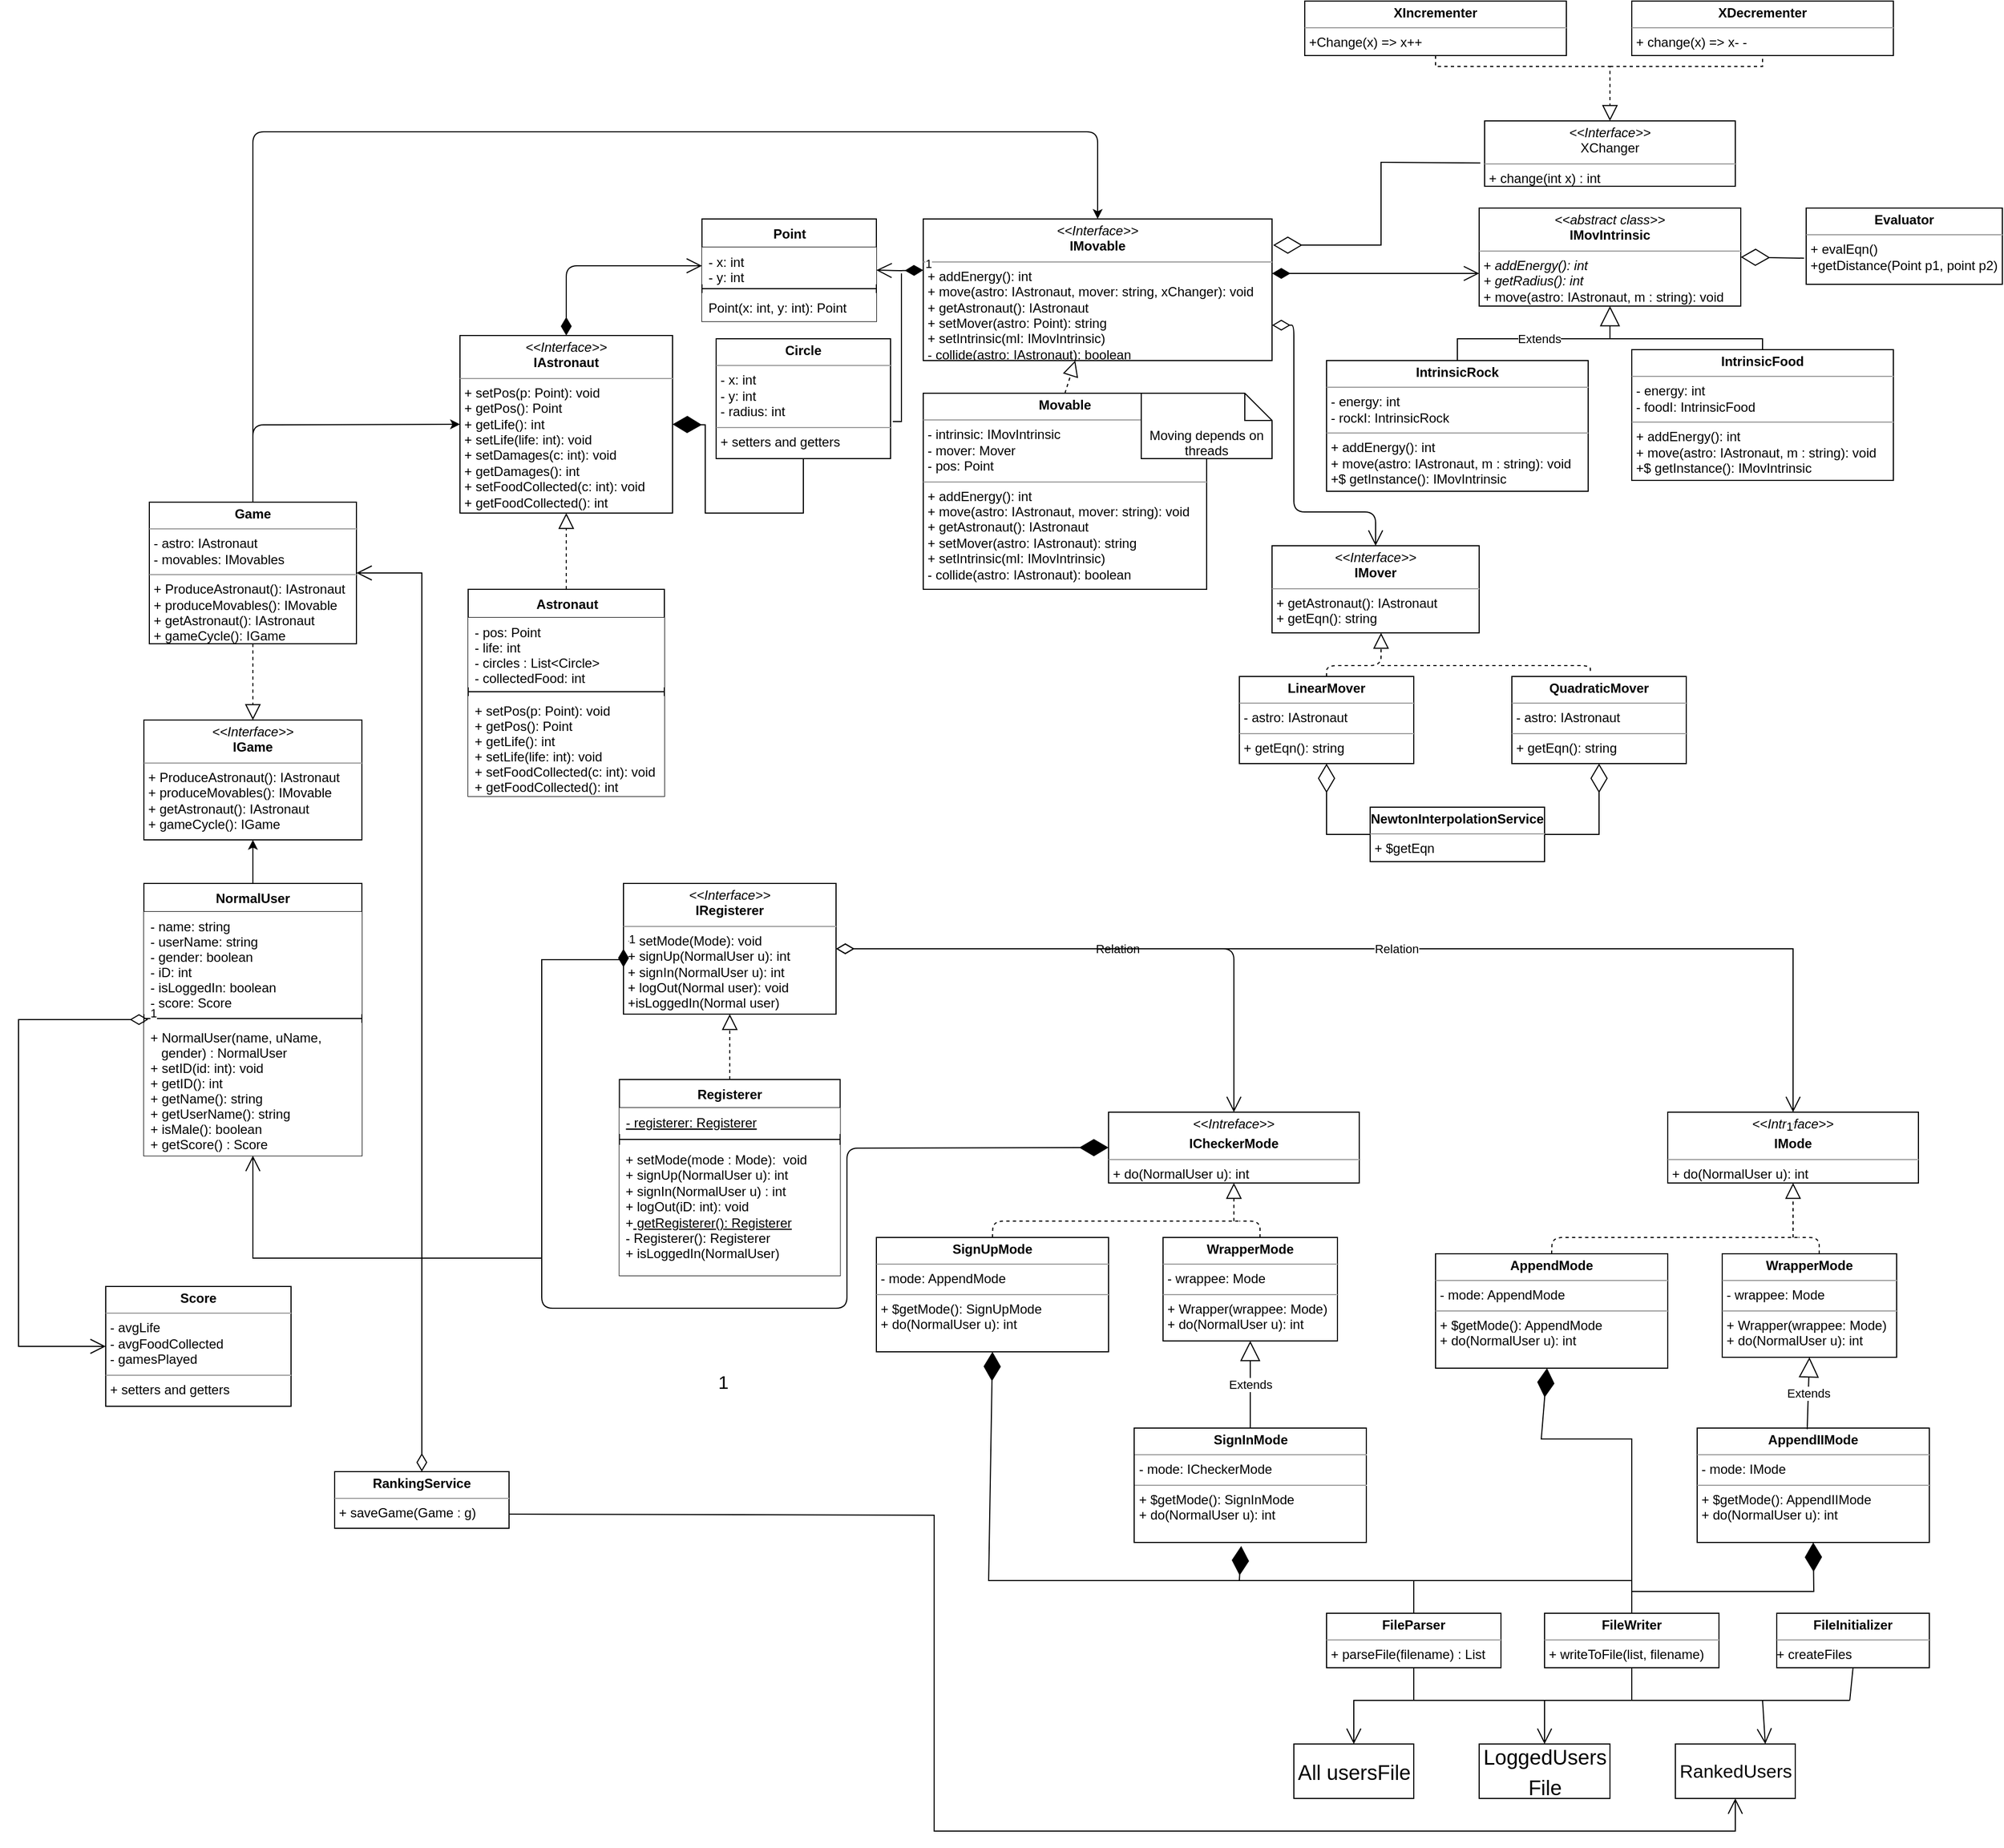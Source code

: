 <mxfile version="20.3.0" type="device"><diagram id="C5RBs43oDa-KdzZeNtuy" name="Page-1"><mxGraphModel dx="1296" dy="1633" grid="1" gridSize="10" guides="1" tooltips="1" connect="1" arrows="1" fold="1" page="1" pageScale="1" pageWidth="1169" pageHeight="827" background="none" math="0" shadow="0"><root><mxCell id="WIyWlLk6GJQsqaUBKTNV-0"/><mxCell id="WIyWlLk6GJQsqaUBKTNV-1" parent="WIyWlLk6GJQsqaUBKTNV-0"/><mxCell id="adUoO0dCVQl-qKlb4eh6-11" value="NormalUser" style="swimlane;fontStyle=1;align=center;verticalAlign=top;childLayout=stackLayout;horizontal=1;startSize=26;horizontalStack=0;resizeParent=1;resizeParentMax=0;resizeLast=0;collapsible=1;marginBottom=0;" parent="WIyWlLk6GJQsqaUBKTNV-1" vertex="1"><mxGeometry x="155" y="90" width="200" height="250" as="geometry"/></mxCell><mxCell id="adUoO0dCVQl-qKlb4eh6-12" value="- name: string&#10;- userName: string&#10;- gender: boolean&#10;- iD: int&#10;- isLoggedIn: boolean&#10;- score: Score " style="text;align=left;verticalAlign=top;spacingLeft=4;spacingRight=4;overflow=hidden;rotatable=0;points=[[0,0.5],[1,0.5]];portConstraint=eastwest;fillColor=#ffffff;" parent="adUoO0dCVQl-qKlb4eh6-11" vertex="1"><mxGeometry y="26" width="200" height="94" as="geometry"/></mxCell><mxCell id="adUoO0dCVQl-qKlb4eh6-13" value="" style="line;strokeWidth=1;fillColor=none;align=left;verticalAlign=middle;spacingTop=-1;spacingLeft=3;spacingRight=3;rotatable=0;labelPosition=right;points=[];portConstraint=eastwest;" parent="adUoO0dCVQl-qKlb4eh6-11" vertex="1"><mxGeometry y="120" width="200" height="8" as="geometry"/></mxCell><mxCell id="adUoO0dCVQl-qKlb4eh6-14" value="+ NormalUser(name, uName, &#10;   gender) : NormalUser&#10;+ setID(id: int): void &#10;+ getID(): int&#10;+ getName(): string&#10;+ getUserName(): string&#10;+ isMale(): boolean&#10;+ getScore() : Score" style="text;strokeColor=none;align=left;verticalAlign=top;spacingLeft=4;spacingRight=4;overflow=hidden;rotatable=0;points=[[0,0.5],[1,0.5]];portConstraint=eastwest;fillColor=#ffffff;" parent="adUoO0dCVQl-qKlb4eh6-11" vertex="1"><mxGeometry y="128" width="200" height="122" as="geometry"/></mxCell><mxCell id="adUoO0dCVQl-qKlb4eh6-19" value="&lt;p style=&quot;margin: 0px ; margin-top: 4px ; text-align: center&quot;&gt;&lt;i&gt;&amp;lt;&amp;lt;Interface&amp;gt;&amp;gt;&lt;/i&gt;&lt;br&gt;&lt;b&gt;IRegisterer&lt;/b&gt;&lt;/p&gt;&lt;hr size=&quot;1&quot;&gt;&lt;p style=&quot;margin: 0px ; margin-left: 4px&quot;&gt;+ setMode(Mode): void&lt;br&gt;&lt;/p&gt;&lt;p style=&quot;margin: 0px ; margin-left: 4px&quot;&gt;+ signUp(NormalUser u): int&lt;/p&gt;&lt;p style=&quot;margin: 0px ; margin-left: 4px&quot;&gt;+ signIn(NormalUser u): int&lt;/p&gt;&lt;p style=&quot;margin: 0px ; margin-left: 4px&quot;&gt;+ logOut(Normal user): void&lt;/p&gt;&lt;p style=&quot;margin: 0px ; margin-left: 4px&quot;&gt;+isLoggedIn(Normal user)&lt;/p&gt;" style="verticalAlign=top;align=left;overflow=fill;fontSize=12;fontFamily=Helvetica;html=1;" parent="WIyWlLk6GJQsqaUBKTNV-1" vertex="1"><mxGeometry x="595" y="90" width="195" height="120" as="geometry"/></mxCell><mxCell id="adUoO0dCVQl-qKlb4eh6-20" value="Registerer" style="swimlane;fontStyle=1;align=center;verticalAlign=top;childLayout=stackLayout;horizontal=1;startSize=26;horizontalStack=0;resizeParent=1;resizeParentMax=0;resizeLast=0;collapsible=1;marginBottom=0;" parent="WIyWlLk6GJQsqaUBKTNV-1" vertex="1"><mxGeometry x="591.25" y="270" width="202.5" height="180" as="geometry"/></mxCell><mxCell id="adUoO0dCVQl-qKlb4eh6-21" value="- registerer: Registerer&#10;" style="text;strokeColor=none;align=left;verticalAlign=top;spacingLeft=4;spacingRight=4;overflow=hidden;rotatable=0;points=[[0,0.5],[1,0.5]];portConstraint=eastwest;fontStyle=4;fillColor=#ffffff;" parent="adUoO0dCVQl-qKlb4eh6-20" vertex="1"><mxGeometry y="26" width="202.5" height="24" as="geometry"/></mxCell><mxCell id="adUoO0dCVQl-qKlb4eh6-22" value="" style="line;strokeWidth=1;align=left;verticalAlign=middle;spacingTop=-1;spacingLeft=3;spacingRight=3;rotatable=0;labelPosition=right;points=[];portConstraint=eastwest;" parent="adUoO0dCVQl-qKlb4eh6-20" vertex="1"><mxGeometry y="50" width="202.5" height="10" as="geometry"/></mxCell><mxCell id="adUoO0dCVQl-qKlb4eh6-23" value="+ setMode(mode : Mode):&amp;nbsp; void&lt;br&gt;+ signUp(NormalUser u): int&lt;br&gt;+ signIn(NormalUser u) : int&lt;br&gt;+ logOut(iD: int): void&lt;br&gt;+&lt;u&gt;&amp;nbsp;getRegisterer(): Registerer&lt;/u&gt;&lt;br&gt;- Registerer(): Registerer&lt;br&gt;+ isLoggedIn(NormalUser)" style="text;strokeColor=none;align=left;verticalAlign=top;spacingLeft=4;spacingRight=4;overflow=hidden;rotatable=0;points=[[0,0.5],[1,0.5]];portConstraint=eastwest;fontStyle=0;html=1;fillColor=#ffffff;" parent="adUoO0dCVQl-qKlb4eh6-20" vertex="1"><mxGeometry y="60" width="202.5" height="120" as="geometry"/></mxCell><mxCell id="adUoO0dCVQl-qKlb4eh6-26" value="" style="endArrow=block;dashed=1;endFill=0;endSize=12;html=1;exitX=0.5;exitY=0;exitDx=0;exitDy=0;entryX=0.5;entryY=1;entryDx=0;entryDy=0;" parent="WIyWlLk6GJQsqaUBKTNV-1" source="adUoO0dCVQl-qKlb4eh6-20" target="adUoO0dCVQl-qKlb4eh6-19" edge="1"><mxGeometry width="160" relative="1" as="geometry"><mxPoint x="380" y="660" as="sourcePoint"/><mxPoint x="540" y="660" as="targetPoint"/></mxGeometry></mxCell><mxCell id="adUoO0dCVQl-qKlb4eh6-28" value="&lt;p style=&quot;margin: 0px ; margin-top: 4px ; text-align: center&quot;&gt;&amp;lt;&amp;lt;&lt;i&gt;Intreface&lt;/i&gt;&amp;gt;&amp;gt;&lt;/p&gt;&lt;p style=&quot;margin: 0px ; margin-top: 4px ; text-align: center&quot;&gt;&lt;b&gt;ICheckerMode&lt;/b&gt;&lt;/p&gt;&lt;hr size=&quot;1&quot;&gt;&lt;p style=&quot;margin: 0px ; margin-left: 4px&quot;&gt;&lt;span&gt;+ do(NormalUser u): int&lt;/span&gt;&lt;br&gt;&lt;/p&gt;" style="verticalAlign=top;align=left;overflow=fill;fontSize=12;fontFamily=Helvetica;html=1;" parent="WIyWlLk6GJQsqaUBKTNV-1" vertex="1"><mxGeometry x="1040" y="300" width="230" height="65" as="geometry"/></mxCell><mxCell id="adUoO0dCVQl-qKlb4eh6-30" value="&lt;p style=&quot;margin: 0px ; margin-top: 4px ; text-align: center&quot;&gt;&lt;b&gt;WrapperMode&lt;/b&gt;&lt;/p&gt;&lt;hr size=&quot;1&quot;&gt;&lt;p style=&quot;margin: 0px ; margin-left: 4px&quot;&gt;- wrappee: Mode&lt;/p&gt;&lt;hr size=&quot;1&quot;&gt;&lt;p style=&quot;margin: 0px ; margin-left: 4px&quot;&gt;+ Wrapper(wrappee: Mode)&lt;/p&gt;&lt;p style=&quot;margin: 0px ; margin-left: 4px&quot;&gt;+ do(NormalUser u): int&lt;/p&gt;" style="verticalAlign=top;align=left;overflow=fill;fontSize=12;fontFamily=Helvetica;html=1;" parent="WIyWlLk6GJQsqaUBKTNV-1" vertex="1"><mxGeometry x="1090" y="415" width="160" height="95" as="geometry"/></mxCell><mxCell id="adUoO0dCVQl-qKlb4eh6-31" value="&lt;p style=&quot;margin: 0px ; margin-top: 4px ; text-align: center&quot;&gt;&lt;b&gt;SignUpMode&lt;/b&gt;&lt;/p&gt;&lt;hr size=&quot;1&quot;&gt;&lt;p style=&quot;margin: 0px 0px 0px 4px&quot;&gt;&lt;span style=&quot;background-color: initial;&quot;&gt;- mode: AppendMode&lt;/span&gt;&lt;br&gt;&lt;/p&gt;&lt;hr size=&quot;1&quot;&gt;&lt;p style=&quot;margin: 0px ; margin-left: 4px&quot;&gt;+ $getMode(): SignUpMode&lt;/p&gt;&lt;p style=&quot;margin: 0px ; margin-left: 4px&quot;&gt;+ do(NormalUser u): int&lt;/p&gt;&lt;div&gt;&lt;br&gt;&lt;/div&gt;&lt;p style=&quot;margin: 0px ; margin-left: 4px&quot;&gt;&lt;br&gt;&lt;/p&gt;" style="verticalAlign=top;align=left;overflow=fill;fontSize=12;fontFamily=Helvetica;html=1;" parent="WIyWlLk6GJQsqaUBKTNV-1" vertex="1"><mxGeometry x="827" y="415" width="213" height="105" as="geometry"/></mxCell><mxCell id="adUoO0dCVQl-qKlb4eh6-38" value="" style="endArrow=block;dashed=1;endFill=0;endSize=12;html=1;entryX=0.5;entryY=1;entryDx=0;entryDy=0;" parent="WIyWlLk6GJQsqaUBKTNV-1" target="adUoO0dCVQl-qKlb4eh6-28" edge="1"><mxGeometry width="160" relative="1" as="geometry"><mxPoint x="1155" y="400" as="sourcePoint"/><mxPoint x="1100" y="381" as="targetPoint"/></mxGeometry></mxCell><mxCell id="adUoO0dCVQl-qKlb4eh6-39" value="" style="endArrow=none;dashed=1;html=1;exitX=0.5;exitY=0;exitDx=0;exitDy=0;" parent="WIyWlLk6GJQsqaUBKTNV-1" source="adUoO0dCVQl-qKlb4eh6-31" edge="1"><mxGeometry width="50" height="50" relative="1" as="geometry"><mxPoint x="1140" y="590" as="sourcePoint"/><mxPoint x="1160" y="400" as="targetPoint"/><Array as="points"><mxPoint x="934" y="400"/></Array></mxGeometry></mxCell><mxCell id="adUoO0dCVQl-qKlb4eh6-40" value="" style="endArrow=none;dashed=1;html=1;exitX=0.556;exitY=0;exitDx=0;exitDy=0;exitPerimeter=0;" parent="WIyWlLk6GJQsqaUBKTNV-1" source="adUoO0dCVQl-qKlb4eh6-30" edge="1"><mxGeometry width="50" height="50" relative="1" as="geometry"><mxPoint x="1140" y="590" as="sourcePoint"/><mxPoint x="1160" y="400" as="targetPoint"/><Array as="points"><mxPoint x="1179" y="400"/></Array></mxGeometry></mxCell><mxCell id="adUoO0dCVQl-qKlb4eh6-65" value="Relation" style="endArrow=open;html=1;endSize=12;startArrow=diamondThin;startSize=14;startFill=0;edgeStyle=orthogonalEdgeStyle;exitX=1;exitY=0.5;exitDx=0;exitDy=0;entryX=0.5;entryY=0;entryDx=0;entryDy=0;" parent="WIyWlLk6GJQsqaUBKTNV-1" source="adUoO0dCVQl-qKlb4eh6-19" target="adUoO0dCVQl-qKlb4eh6-28" edge="1"><mxGeometry relative="1" as="geometry"><mxPoint x="830" y="370" as="sourcePoint"/><mxPoint x="990" y="370" as="targetPoint"/></mxGeometry></mxCell><mxCell id="adUoO0dCVQl-qKlb4eh6-71" value="" style="endArrow=diamondThin;endFill=1;endSize=24;html=1;entryX=0;entryY=0.5;entryDx=0;entryDy=0;" parent="WIyWlLk6GJQsqaUBKTNV-1" target="adUoO0dCVQl-qKlb4eh6-28" edge="1"><mxGeometry width="160" relative="1" as="geometry"><mxPoint x="520" y="430" as="sourcePoint"/><mxPoint x="790" y="350" as="targetPoint"/><Array as="points"><mxPoint x="520" y="480"/><mxPoint x="800" y="480"/><mxPoint x="800" y="333"/></Array></mxGeometry></mxCell><mxCell id="adUoO0dCVQl-qKlb4eh6-81" value="&lt;p style=&quot;margin: 0px ; margin-top: 4px ; text-align: center&quot;&gt;&lt;i&gt;&amp;lt;&amp;lt;Interface&amp;gt;&amp;gt;&lt;/i&gt;&lt;br&gt;&lt;b&gt;IGame&lt;/b&gt;&lt;/p&gt;&lt;hr size=&quot;1&quot;&gt;&lt;p style=&quot;margin: 0px ; margin-left: 4px&quot;&gt;+ ProduceAstronaut(): IAstronaut&lt;/p&gt;&lt;p style=&quot;margin: 0px ; margin-left: 4px&quot;&gt;+ produceMovables(): IMovable&lt;/p&gt;&lt;p style=&quot;margin: 0px ; margin-left: 4px&quot;&gt;+ getAstronaut(): IAstronaut&lt;/p&gt;&lt;p style=&quot;margin: 0px ; margin-left: 4px&quot;&gt;+ gameCycle(): IGame&lt;/p&gt;" style="verticalAlign=top;align=left;overflow=fill;fontSize=12;fontFamily=Helvetica;html=1;fillColor=#ffffff;gradientColor=none;" parent="WIyWlLk6GJQsqaUBKTNV-1" vertex="1"><mxGeometry x="155" y="-60" width="200" height="110" as="geometry"/></mxCell><mxCell id="adUoO0dCVQl-qKlb4eh6-90" value="&lt;p style=&quot;margin: 0px ; margin-top: 4px ; text-align: center&quot;&gt;&lt;i&gt;&amp;lt;&amp;lt;Interface&amp;gt;&amp;gt;&lt;/i&gt;&lt;br&gt;&lt;b&gt;IAstronaut&lt;/b&gt;&lt;/p&gt;&lt;hr size=&quot;1&quot;&gt;&lt;p style=&quot;margin: 0px ; margin-left: 4px&quot;&gt;&lt;span&gt;+ setPos(p: Point): void&lt;/span&gt;&lt;br&gt;&lt;/p&gt;&lt;p style=&quot;margin: 0px ; margin-left: 4px&quot;&gt;+ getPos(): Point&lt;/p&gt;&lt;p style=&quot;margin: 0px ; margin-left: 4px&quot;&gt;+ getLife(): int&lt;/p&gt;&lt;p style=&quot;margin: 0px ; margin-left: 4px&quot;&gt;+ setLife(life: int): void&lt;/p&gt;&lt;p style=&quot;margin: 0px ; margin-left: 4px&quot;&gt;+ setDamages(c: int): void&lt;/p&gt;&lt;p style=&quot;margin: 0px ; margin-left: 4px&quot;&gt;+ getDamages(): int&lt;/p&gt;&lt;p style=&quot;margin: 0px ; margin-left: 4px&quot;&gt;+ setFoodCollected(c: int): void&lt;/p&gt;&lt;p style=&quot;margin: 0px ; margin-left: 4px&quot;&gt;+ getFoodCollected(): int&lt;/p&gt;" style="verticalAlign=top;align=left;overflow=fill;fontSize=12;fontFamily=Helvetica;html=1;fillColor=#ffffff;gradientColor=none;" parent="WIyWlLk6GJQsqaUBKTNV-1" vertex="1"><mxGeometry x="445" y="-413" width="195" height="163" as="geometry"/></mxCell><mxCell id="adUoO0dCVQl-qKlb4eh6-91" value="Point" style="swimlane;fontStyle=1;align=center;verticalAlign=top;childLayout=stackLayout;horizontal=1;startSize=26;horizontalStack=0;resizeParent=1;resizeParentMax=0;resizeLast=0;collapsible=1;marginBottom=0;fillColor=#ffffff;gradientColor=none;html=1;" parent="WIyWlLk6GJQsqaUBKTNV-1" vertex="1"><mxGeometry x="667" y="-520" width="160" height="94" as="geometry"/></mxCell><mxCell id="adUoO0dCVQl-qKlb4eh6-92" value="- x: int&#10;- y: int  " style="text;strokeColor=none;align=left;verticalAlign=top;spacingLeft=4;spacingRight=4;overflow=hidden;rotatable=0;points=[[0,0.5],[1,0.5]];portConstraint=eastwest;fillColor=#ffffff;" parent="adUoO0dCVQl-qKlb4eh6-91" vertex="1"><mxGeometry y="26" width="160" height="34" as="geometry"/></mxCell><mxCell id="adUoO0dCVQl-qKlb4eh6-93" value="" style="line;strokeWidth=1;fillColor=none;align=left;verticalAlign=middle;spacingTop=-1;spacingLeft=3;spacingRight=3;rotatable=0;labelPosition=right;points=[];portConstraint=eastwest;" parent="adUoO0dCVQl-qKlb4eh6-91" vertex="1"><mxGeometry y="60" width="160" height="8" as="geometry"/></mxCell><mxCell id="adUoO0dCVQl-qKlb4eh6-94" value="Point(x: int, y: int): Point" style="text;strokeColor=none;align=left;verticalAlign=top;spacingLeft=4;spacingRight=4;overflow=hidden;rotatable=0;points=[[0,0.5],[1,0.5]];portConstraint=eastwest;fillColor=#ffffff;" parent="adUoO0dCVQl-qKlb4eh6-91" vertex="1"><mxGeometry y="68" width="160" height="26" as="geometry"/></mxCell><mxCell id="adUoO0dCVQl-qKlb4eh6-95" value="Astronaut" style="swimlane;fontStyle=1;align=center;verticalAlign=top;childLayout=stackLayout;horizontal=1;startSize=26;horizontalStack=0;resizeParent=1;resizeParentMax=0;resizeLast=0;collapsible=1;marginBottom=0;fillColor=#ffffff;gradientColor=none;html=1;" parent="WIyWlLk6GJQsqaUBKTNV-1" vertex="1"><mxGeometry x="452.5" y="-180" width="180" height="190" as="geometry"/></mxCell><mxCell id="adUoO0dCVQl-qKlb4eh6-96" value="- pos: Point&#10;- life: int&#10;- circles : List&lt;Circle&gt;&#10;- collectedFood: int" style="text;strokeColor=none;align=left;verticalAlign=top;spacingLeft=4;spacingRight=4;overflow=hidden;rotatable=0;points=[[0,0.5],[1,0.5]];portConstraint=eastwest;fillColor=#ffffff;fontStyle=0" parent="adUoO0dCVQl-qKlb4eh6-95" vertex="1"><mxGeometry y="26" width="180" height="64" as="geometry"/></mxCell><mxCell id="adUoO0dCVQl-qKlb4eh6-97" value="" style="line;strokeWidth=1;fillColor=none;align=left;verticalAlign=middle;spacingTop=-1;spacingLeft=3;spacingRight=3;rotatable=0;labelPosition=right;points=[];portConstraint=eastwest;" parent="adUoO0dCVQl-qKlb4eh6-95" vertex="1"><mxGeometry y="90" width="180" height="8" as="geometry"/></mxCell><mxCell id="adUoO0dCVQl-qKlb4eh6-98" value="+ setPos(p: Point): void&#10;+ getPos(): Point&#10;+ getLife(): int&#10;+ setLife(life: int): void&#10;+ setFoodCollected(c: int): void&#10;+ getFoodCollected(): int&#10;" style="text;strokeColor=none;align=left;verticalAlign=top;spacingLeft=4;spacingRight=4;overflow=hidden;rotatable=0;points=[[0,0.5],[1,0.5]];portConstraint=eastwest;fillColor=#ffffff;" parent="adUoO0dCVQl-qKlb4eh6-95" vertex="1"><mxGeometry y="98" width="180" height="92" as="geometry"/></mxCell><mxCell id="adUoO0dCVQl-qKlb4eh6-99" value="" style="endArrow=open;html=1;endSize=12;startArrow=diamondThin;startSize=14;startFill=1;edgeStyle=orthogonalEdgeStyle;align=left;verticalAlign=bottom;" parent="WIyWlLk6GJQsqaUBKTNV-1" source="adUoO0dCVQl-qKlb4eh6-90" target="adUoO0dCVQl-qKlb4eh6-92" edge="1"><mxGeometry x="-0.93" y="20" relative="1" as="geometry"><mxPoint x="360" y="-470" as="sourcePoint"/><mxPoint x="500" y="-240" as="targetPoint"/><mxPoint as="offset"/></mxGeometry></mxCell><mxCell id="adUoO0dCVQl-qKlb4eh6-103" value="" style="endArrow=block;dashed=1;endFill=0;endSize=12;html=1;entryX=0.5;entryY=1;entryDx=0;entryDy=0;exitX=0.5;exitY=0;exitDx=0;exitDy=0;" parent="WIyWlLk6GJQsqaUBKTNV-1" source="adUoO0dCVQl-qKlb4eh6-95" target="adUoO0dCVQl-qKlb4eh6-90" edge="1"><mxGeometry width="160" relative="1" as="geometry"><mxPoint x="370" y="-80" as="sourcePoint"/><mxPoint x="530" y="-80" as="targetPoint"/></mxGeometry></mxCell><mxCell id="adUoO0dCVQl-qKlb4eh6-104" value="&lt;p style=&quot;margin: 0px ; margin-top: 4px ; text-align: center&quot;&gt;&lt;i&gt;&amp;lt;&amp;lt;Interface&amp;gt;&amp;gt;&lt;/i&gt;&lt;br&gt;&lt;b&gt;IMovable&lt;/b&gt;&lt;/p&gt;&lt;hr size=&quot;1&quot;&gt;&lt;p style=&quot;margin: 0px ; margin-left: 4px&quot;&gt;+ addEnergy(): int&lt;br&gt;&lt;/p&gt;&lt;p style=&quot;margin: 0px ; margin-left: 4px&quot;&gt;+ move(astro: IAstronaut, mover: string, xChanger): void&lt;/p&gt;&lt;p style=&quot;margin: 0px ; margin-left: 4px&quot;&gt;+ getAstronaut(): IAstronaut&lt;/p&gt;&lt;p style=&quot;margin: 0px ; margin-left: 4px&quot;&gt;+ setMover(astro: Point): string&lt;/p&gt;&lt;p style=&quot;margin: 0px ; margin-left: 4px&quot;&gt;+ setIntrinsic(mI: IMovIntrinsic)&lt;/p&gt;&lt;p style=&quot;margin: 0px ; margin-left: 4px&quot;&gt;- collide(astro: IAstronaut): boolean&lt;/p&gt;" style="verticalAlign=top;align=left;overflow=fill;fontSize=12;fontFamily=Helvetica;html=1;fillColor=#ffffff;gradientColor=none;" parent="WIyWlLk6GJQsqaUBKTNV-1" vertex="1"><mxGeometry x="870" y="-520" width="320" height="130" as="geometry"/></mxCell><mxCell id="adUoO0dCVQl-qKlb4eh6-110" value="&lt;p style=&quot;margin: 0px ; margin-top: 4px ; text-align: center&quot;&gt;&lt;i&gt;&amp;lt;&amp;lt;abstract class&amp;gt;&amp;gt;&lt;/i&gt;&lt;br&gt;&lt;b&gt;IMovIntrinsic&lt;/b&gt;&lt;/p&gt;&lt;hr size=&quot;1&quot;&gt;&lt;p style=&quot;margin: 0px ; margin-left: 4px&quot;&gt;+ &lt;i&gt;addEnergy(): int&lt;/i&gt;&lt;/p&gt;&lt;p style=&quot;margin: 0px ; margin-left: 4px&quot;&gt;&lt;i&gt;+ getRadius(): int&lt;/i&gt;&lt;/p&gt;&lt;p style=&quot;margin: 0px ; margin-left: 4px&quot;&gt;+ move(astro: IAstronaut, m : string): void&lt;/p&gt;&lt;p style=&quot;margin: 0px ; margin-left: 4px&quot;&gt;+$ getInstance(): IMovIntrinsic&lt;/p&gt;" style="verticalAlign=top;align=left;overflow=fill;fontSize=12;fontFamily=Helvetica;html=1;fillColor=#ffffff;gradientColor=none;" parent="WIyWlLk6GJQsqaUBKTNV-1" vertex="1"><mxGeometry x="1380" y="-530" width="240" height="90" as="geometry"/></mxCell><mxCell id="adUoO0dCVQl-qKlb4eh6-111" value="&lt;p style=&quot;margin: 0px ; margin-top: 4px ; text-align: center&quot;&gt;&lt;b&gt;IntrinsicRock&lt;/b&gt;&lt;/p&gt;&lt;hr size=&quot;1&quot;&gt;&lt;p style=&quot;margin: 0px ; margin-left: 4px&quot;&gt;- energy: int&lt;/p&gt;&lt;p style=&quot;margin: 0px ; margin-left: 4px&quot;&gt;- rockI: IntrinsicRock&amp;nbsp;&lt;/p&gt;&lt;hr size=&quot;1&quot;&gt;&lt;p style=&quot;margin: 0px 0px 0px 4px&quot;&gt;+ addEnergy(): int&lt;/p&gt;&lt;p style=&quot;margin: 0px 0px 0px 4px&quot;&gt;+ move(astro: IAstronaut, m : string): void&lt;/p&gt;&lt;p style=&quot;margin: 0px 0px 0px 4px&quot;&gt;+$ getInstance(): IMovIntrinsic&lt;/p&gt;" style="verticalAlign=top;align=left;overflow=fill;fontSize=12;fontFamily=Helvetica;html=1;fillColor=#ffffff;gradientColor=none;" parent="WIyWlLk6GJQsqaUBKTNV-1" vertex="1"><mxGeometry x="1240" y="-390" width="240" height="120" as="geometry"/></mxCell><mxCell id="adUoO0dCVQl-qKlb4eh6-113" value="&lt;p style=&quot;margin: 0px ; margin-top: 4px ; text-align: center&quot;&gt;&lt;b&gt;IntrinsicFood&lt;/b&gt;&lt;/p&gt;&lt;hr size=&quot;1&quot;&gt;&lt;p style=&quot;margin: 0px ; margin-left: 4px&quot;&gt;- energy: int&lt;/p&gt;&lt;p style=&quot;margin: 0px ; margin-left: 4px&quot;&gt;- foodI: IntrinsicFood&lt;/p&gt;&lt;hr size=&quot;1&quot;&gt;&lt;p style=&quot;margin: 0px 0px 0px 4px&quot;&gt;+ addEnergy(): int&lt;/p&gt;&lt;p style=&quot;margin: 0px 0px 0px 4px&quot;&gt;+ move(astro: IAstronaut, m : string): void&lt;/p&gt;&lt;p style=&quot;margin: 0px 0px 0px 4px&quot;&gt;+$ getInstance(): IMovIntrinsic&lt;/p&gt;" style="verticalAlign=top;align=left;overflow=fill;fontSize=12;fontFamily=Helvetica;html=1;fillColor=#ffffff;gradientColor=none;" parent="WIyWlLk6GJQsqaUBKTNV-1" vertex="1"><mxGeometry x="1520" y="-400" width="240" height="120" as="geometry"/></mxCell><mxCell id="adUoO0dCVQl-qKlb4eh6-118" value="" style="endArrow=open;html=1;endSize=12;startArrow=diamondThin;startSize=14;startFill=1;edgeStyle=orthogonalEdgeStyle;align=left;verticalAlign=bottom;entryX=0;entryY=0.667;entryDx=0;entryDy=0;entryPerimeter=0;" parent="WIyWlLk6GJQsqaUBKTNV-1" source="adUoO0dCVQl-qKlb4eh6-104" target="adUoO0dCVQl-qKlb4eh6-110" edge="1"><mxGeometry x="-0.778" y="20" relative="1" as="geometry"><mxPoint x="900" y="-330" as="sourcePoint"/><mxPoint x="1060" y="-330" as="targetPoint"/><Array as="points"><mxPoint x="1330" y="-470"/><mxPoint x="1330" y="-470"/></Array><mxPoint as="offset"/></mxGeometry></mxCell><mxCell id="adUoO0dCVQl-qKlb4eh6-119" value="&lt;p style=&quot;margin: 0px ; margin-top: 4px ; text-align: center&quot;&gt;&lt;b&gt;Movable&lt;/b&gt;&lt;/p&gt;&lt;hr size=&quot;1&quot;&gt;&lt;p style=&quot;margin: 0px ; margin-left: 4px&quot;&gt;- intrinsic: IMovIntrinsic&lt;/p&gt;&lt;p style=&quot;margin: 0px ; margin-left: 4px&quot;&gt;- mover: Mover&lt;/p&gt;&lt;p style=&quot;margin: 0px ; margin-left: 4px&quot;&gt;- pos: Point&lt;/p&gt;&lt;hr size=&quot;1&quot;&gt;&lt;p style=&quot;margin: 0px 0px 0px 4px&quot;&gt;+ addEnergy(): int&lt;br&gt;&lt;/p&gt;&lt;p style=&quot;margin: 0px 0px 0px 4px&quot;&gt;+ move(astro: IAstronaut, mover: string): void&lt;/p&gt;&lt;p style=&quot;margin: 0px 0px 0px 4px&quot;&gt;+ getAstronaut(): IAstronaut&lt;/p&gt;&lt;p style=&quot;margin: 0px 0px 0px 4px&quot;&gt;+ setMover(astro: IAstronaut): string&lt;/p&gt;&lt;p style=&quot;margin: 0px 0px 0px 4px&quot;&gt;+ setIntrinsic(mI: IMovIntrinsic)&lt;/p&gt;&lt;p style=&quot;margin: 0px 0px 0px 4px&quot;&gt;- collide(astro: IAstronaut): boolean&lt;/p&gt;&lt;p style=&quot;margin: 0px 0px 0px 4px&quot;&gt;&lt;br&gt;&lt;/p&gt;" style="verticalAlign=top;align=left;overflow=fill;fontSize=12;fontFamily=Helvetica;html=1;fillColor=#ffffff;gradientColor=none;" parent="WIyWlLk6GJQsqaUBKTNV-1" vertex="1"><mxGeometry x="870" y="-360" width="260" height="180" as="geometry"/></mxCell><mxCell id="adUoO0dCVQl-qKlb4eh6-121" value="Moving depends on threads" style="shape=note2;boundedLbl=1;whiteSpace=wrap;html=1;size=25;verticalAlign=top;align=center;fillColor=#ffffff;gradientColor=none;" parent="WIyWlLk6GJQsqaUBKTNV-1" vertex="1"><mxGeometry x="1070" y="-360" width="120" height="60" as="geometry"/></mxCell><mxCell id="adUoO0dCVQl-qKlb4eh6-122" value="" style="endArrow=block;dashed=1;endFill=0;endSize=12;html=1;exitX=0.5;exitY=0;exitDx=0;exitDy=0;" parent="WIyWlLk6GJQsqaUBKTNV-1" source="adUoO0dCVQl-qKlb4eh6-119" target="adUoO0dCVQl-qKlb4eh6-104" edge="1"><mxGeometry width="160" relative="1" as="geometry"><mxPoint x="1000" y="-260" as="sourcePoint"/><mxPoint x="1160" y="-260" as="targetPoint"/></mxGeometry></mxCell><mxCell id="adUoO0dCVQl-qKlb4eh6-124" value="1" style="endArrow=open;html=1;endSize=12;startArrow=diamondThin;startSize=14;startFill=1;edgeStyle=orthogonalEdgeStyle;align=left;verticalAlign=bottom;entryX=1;entryY=0.5;entryDx=0;entryDy=0;" parent="WIyWlLk6GJQsqaUBKTNV-1" target="adUoO0dCVQl-qKlb4eh6-91" edge="1"><mxGeometry x="-1" y="3" relative="1" as="geometry"><mxPoint x="870" y="-473" as="sourcePoint"/><mxPoint x="1160" y="-260" as="targetPoint"/></mxGeometry></mxCell><mxCell id="adUoO0dCVQl-qKlb4eh6-125" value="&lt;p style=&quot;margin: 0px ; margin-top: 4px ; text-align: center&quot;&gt;&lt;i&gt;&amp;lt;&amp;lt;Interface&amp;gt;&amp;gt;&lt;/i&gt;&lt;br&gt;&lt;b&gt;IMover&lt;/b&gt;&lt;/p&gt;&lt;hr size=&quot;1&quot;&gt;&lt;p style=&quot;margin: 0px ; margin-left: 4px&quot;&gt;+ getAstronaut(): IAstronaut&lt;br&gt;&lt;/p&gt;&lt;p style=&quot;margin: 0px ; margin-left: 4px&quot;&gt;+ getEqn(): string&lt;/p&gt;" style="verticalAlign=top;align=left;overflow=fill;fontSize=12;fontFamily=Helvetica;html=1;fillColor=#ffffff;gradientColor=none;" parent="WIyWlLk6GJQsqaUBKTNV-1" vertex="1"><mxGeometry x="1190" y="-220" width="190" height="80" as="geometry"/></mxCell><mxCell id="adUoO0dCVQl-qKlb4eh6-126" value="&lt;p style=&quot;margin: 0px ; margin-top: 4px ; text-align: center&quot;&gt;&lt;b&gt;LinearMover&lt;/b&gt;&lt;/p&gt;&lt;hr size=&quot;1&quot;&gt;&lt;p style=&quot;margin: 0px ; margin-left: 4px&quot;&gt;- astro: IAstronaut&lt;/p&gt;&lt;hr size=&quot;1&quot;&gt;&lt;p style=&quot;margin: 0px ; margin-left: 4px&quot;&gt;+ getEqn(): string&lt;/p&gt;" style="verticalAlign=top;align=left;overflow=fill;fontSize=12;fontFamily=Helvetica;html=1;fillColor=#ffffff;gradientColor=none;" parent="WIyWlLk6GJQsqaUBKTNV-1" vertex="1"><mxGeometry x="1160" y="-100" width="160" height="80" as="geometry"/></mxCell><mxCell id="adUoO0dCVQl-qKlb4eh6-127" value="&lt;p style=&quot;margin: 0px ; margin-top: 4px ; text-align: center&quot;&gt;&lt;b&gt;QuadraticMover&lt;/b&gt;&lt;/p&gt;&lt;hr size=&quot;1&quot;&gt;&lt;p style=&quot;margin: 0px ; margin-left: 4px&quot;&gt;- astro: IAstronaut&lt;/p&gt;&lt;hr size=&quot;1&quot;&gt;&lt;p style=&quot;margin: 0px ; margin-left: 4px&quot;&gt;+ getEqn(): string&lt;/p&gt;" style="verticalAlign=top;align=left;overflow=fill;fontSize=12;fontFamily=Helvetica;html=1;fillColor=#ffffff;gradientColor=none;" parent="WIyWlLk6GJQsqaUBKTNV-1" vertex="1"><mxGeometry x="1410" y="-100" width="160" height="80" as="geometry"/></mxCell><mxCell id="adUoO0dCVQl-qKlb4eh6-130" value="" style="endArrow=open;html=1;endSize=12;startArrow=diamondThin;startSize=14;startFill=0;edgeStyle=orthogonalEdgeStyle;entryX=0.5;entryY=0;entryDx=0;entryDy=0;exitX=1;exitY=0.75;exitDx=0;exitDy=0;" parent="WIyWlLk6GJQsqaUBKTNV-1" source="adUoO0dCVQl-qKlb4eh6-104" target="adUoO0dCVQl-qKlb4eh6-125" edge="1"><mxGeometry x="0.357" y="-30" relative="1" as="geometry"><mxPoint x="1130" y="-480" as="sourcePoint"/><mxPoint x="1400" y="-251" as="targetPoint"/><Array as="points"><mxPoint x="1210" y="-422"/><mxPoint x="1210" y="-251"/><mxPoint x="1285" y="-251"/></Array><mxPoint y="1" as="offset"/></mxGeometry></mxCell><mxCell id="adUoO0dCVQl-qKlb4eh6-135" value="" style="endArrow=block;dashed=1;endFill=0;endSize=12;html=1;exitX=0.5;exitY=0;exitDx=0;exitDy=0;" parent="WIyWlLk6GJQsqaUBKTNV-1" source="adUoO0dCVQl-qKlb4eh6-126" edge="1"><mxGeometry width="160" relative="1" as="geometry"><mxPoint x="1120" y="-270" as="sourcePoint"/><mxPoint x="1290" y="-140" as="targetPoint"/><Array as="points"><mxPoint x="1240" y="-110"/><mxPoint x="1290" y="-110"/></Array></mxGeometry></mxCell><mxCell id="adUoO0dCVQl-qKlb4eh6-136" value="" style="endArrow=none;dashed=1;html=1;entryX=0.45;entryY=-0.05;entryDx=0;entryDy=0;entryPerimeter=0;" parent="WIyWlLk6GJQsqaUBKTNV-1" target="adUoO0dCVQl-qKlb4eh6-127" edge="1"><mxGeometry width="50" height="50" relative="1" as="geometry"><mxPoint x="1290" y="-110" as="sourcePoint"/><mxPoint x="1220" y="-290" as="targetPoint"/><Array as="points"><mxPoint x="1482" y="-110"/></Array></mxGeometry></mxCell><mxCell id="adUoO0dCVQl-qKlb4eh6-142" value="&lt;p style=&quot;margin: 0px ; margin-top: 4px ; text-align: center&quot;&gt;&lt;b&gt;Game&lt;/b&gt;&lt;/p&gt;&lt;hr size=&quot;1&quot;&gt;&lt;p style=&quot;margin: 0px ; margin-left: 4px&quot;&gt;- astro: IAstronaut&lt;/p&gt;&lt;p style=&quot;margin: 0px ; margin-left: 4px&quot;&gt;- movables: IMovables&lt;/p&gt;&lt;hr size=&quot;1&quot;&gt;&lt;p style=&quot;margin: 0px 0px 0px 4px&quot;&gt;+ ProduceAstronaut(): IAstronaut&lt;/p&gt;&lt;p style=&quot;margin: 0px 0px 0px 4px&quot;&gt;+ produceMovables(): IMovable&lt;/p&gt;&lt;p style=&quot;margin: 0px 0px 0px 4px&quot;&gt;+ getAstronaut(): IAstronaut&lt;/p&gt;&lt;p style=&quot;margin: 0px 0px 0px 4px&quot;&gt;+ gameCycle(): IGame&lt;br&gt;&lt;/p&gt;&lt;p style=&quot;margin: 0px 0px 0px 4px&quot;&gt;&lt;br&gt;&lt;/p&gt;" style="verticalAlign=top;align=left;overflow=fill;fontSize=12;fontFamily=Helvetica;html=1;fillColor=#ffffff;gradientColor=none;" parent="WIyWlLk6GJQsqaUBKTNV-1" vertex="1"><mxGeometry x="160" y="-260" width="190" height="130" as="geometry"/></mxCell><mxCell id="adUoO0dCVQl-qKlb4eh6-143" value="" style="endArrow=block;dashed=1;endFill=0;endSize=12;html=1;exitX=0.5;exitY=1;exitDx=0;exitDy=0;entryX=0.5;entryY=0;entryDx=0;entryDy=0;" parent="WIyWlLk6GJQsqaUBKTNV-1" source="adUoO0dCVQl-qKlb4eh6-142" target="adUoO0dCVQl-qKlb4eh6-81" edge="1"><mxGeometry width="160" relative="1" as="geometry"><mxPoint x="400" y="-90" as="sourcePoint"/><mxPoint x="560" y="-90" as="targetPoint"/></mxGeometry></mxCell><mxCell id="adUoO0dCVQl-qKlb4eh6-144" value="" style="endArrow=classic;html=1;exitX=0.5;exitY=0;exitDx=0;exitDy=0;entryX=0;entryY=0.5;entryDx=0;entryDy=0;" parent="WIyWlLk6GJQsqaUBKTNV-1" source="adUoO0dCVQl-qKlb4eh6-142" target="adUoO0dCVQl-qKlb4eh6-90" edge="1"><mxGeometry width="50" height="50" relative="1" as="geometry"><mxPoint x="460" y="-60" as="sourcePoint"/><mxPoint x="510" y="-110" as="targetPoint"/><Array as="points"><mxPoint x="255" y="-331"/></Array></mxGeometry></mxCell><mxCell id="adUoO0dCVQl-qKlb4eh6-145" value="" style="endArrow=classic;html=1;exitX=0.5;exitY=0;exitDx=0;exitDy=0;entryX=0.5;entryY=0;entryDx=0;entryDy=0;" parent="WIyWlLk6GJQsqaUBKTNV-1" source="adUoO0dCVQl-qKlb4eh6-142" target="adUoO0dCVQl-qKlb4eh6-104" edge="1"><mxGeometry width="50" height="50" relative="1" as="geometry"><mxPoint x="260" y="-320" as="sourcePoint"/><mxPoint x="560" y="-430" as="targetPoint"/><Array as="points"><mxPoint x="255" y="-600"/><mxPoint x="670" y="-600"/><mxPoint x="1030" y="-600"/></Array></mxGeometry></mxCell><mxCell id="WRI8PK3jihEWh54p3p_p-0" value="1" style="endArrow=open;html=1;endSize=12;startArrow=diamondThin;startSize=14;startFill=1;edgeStyle=orthogonalEdgeStyle;align=left;verticalAlign=bottom;rounded=0;exitX=0;exitY=0.5;exitDx=0;exitDy=0;" edge="1" parent="WIyWlLk6GJQsqaUBKTNV-1" source="adUoO0dCVQl-qKlb4eh6-19" target="adUoO0dCVQl-qKlb4eh6-14"><mxGeometry x="-1" y="3" relative="1" as="geometry"><mxPoint x="480" y="290" as="sourcePoint"/><mxPoint x="640" y="290" as="targetPoint"/><Array as="points"><mxPoint x="595" y="160"/><mxPoint x="520" y="160"/><mxPoint x="520" y="434"/><mxPoint x="255" y="434"/></Array></mxGeometry></mxCell><mxCell id="WRI8PK3jihEWh54p3p_p-3" value="" style="endArrow=classic;html=1;rounded=0;exitX=0.5;exitY=0;exitDx=0;exitDy=0;entryX=0.5;entryY=1;entryDx=0;entryDy=0;" edge="1" parent="WIyWlLk6GJQsqaUBKTNV-1" source="adUoO0dCVQl-qKlb4eh6-11" target="adUoO0dCVQl-qKlb4eh6-81"><mxGeometry width="50" height="50" relative="1" as="geometry"><mxPoint x="540" y="320" as="sourcePoint"/><mxPoint x="250" y="60" as="targetPoint"/></mxGeometry></mxCell><mxCell id="WRI8PK3jihEWh54p3p_p-4" value="&lt;p style=&quot;margin:0px;margin-top:4px;text-align:center;&quot;&gt;&lt;b&gt;Score&lt;/b&gt;&lt;/p&gt;&lt;hr size=&quot;1&quot;&gt;&lt;p style=&quot;margin:0px;margin-left:4px;&quot;&gt;- avgLife&lt;/p&gt;&lt;p style=&quot;margin:0px;margin-left:4px;&quot;&gt;- avgFoodCollected&lt;/p&gt;&lt;p style=&quot;margin:0px;margin-left:4px;&quot;&gt;- gamesPlayed&lt;/p&gt;&lt;hr size=&quot;1&quot;&gt;&lt;p style=&quot;margin:0px;margin-left:4px;&quot;&gt;+ setters and getters&lt;/p&gt;" style="verticalAlign=top;align=left;overflow=fill;fontSize=12;fontFamily=Helvetica;html=1;" vertex="1" parent="WIyWlLk6GJQsqaUBKTNV-1"><mxGeometry x="120" y="460" width="170" height="110" as="geometry"/></mxCell><mxCell id="WRI8PK3jihEWh54p3p_p-6" value="1" style="endArrow=open;html=1;endSize=12;startArrow=diamondThin;startSize=14;startFill=0;edgeStyle=orthogonalEdgeStyle;align=left;verticalAlign=bottom;rounded=0;entryX=0;entryY=0.5;entryDx=0;entryDy=0;exitX=0.02;exitY=0.625;exitDx=0;exitDy=0;exitPerimeter=0;" edge="1" parent="WIyWlLk6GJQsqaUBKTNV-1" source="adUoO0dCVQl-qKlb4eh6-13" target="WRI8PK3jihEWh54p3p_p-4"><mxGeometry x="-1" y="3" relative="1" as="geometry"><mxPoint x="480" y="240" as="sourcePoint"/><mxPoint x="370" y="280" as="targetPoint"/><Array as="points"><mxPoint x="40" y="215"/><mxPoint x="40" y="515"/></Array></mxGeometry></mxCell><mxCell id="WRI8PK3jihEWh54p3p_p-7" value="&lt;p style=&quot;margin: 0px ; margin-top: 4px ; text-align: center&quot;&gt;&lt;b&gt;SignInMode&lt;/b&gt;&lt;/p&gt;&lt;hr size=&quot;1&quot;&gt;&lt;p style=&quot;margin: 0px 0px 0px 4px&quot;&gt;&lt;span style=&quot;background-color: initial;&quot;&gt;- mode: ICheckerMode&lt;/span&gt;&lt;br&gt;&lt;/p&gt;&lt;hr size=&quot;1&quot;&gt;&lt;p style=&quot;margin: 0px ; margin-left: 4px&quot;&gt;+ $getMode(): SignInMode&lt;/p&gt;&lt;p style=&quot;margin: 0px ; margin-left: 4px&quot;&gt;+ do(NormalUser u): int&lt;/p&gt;&lt;div&gt;&lt;br&gt;&lt;/div&gt;&lt;p style=&quot;margin: 0px ; margin-left: 4px&quot;&gt;&lt;br&gt;&lt;/p&gt;" style="verticalAlign=top;align=left;overflow=fill;fontSize=12;fontFamily=Helvetica;html=1;" vertex="1" parent="WIyWlLk6GJQsqaUBKTNV-1"><mxGeometry x="1063.5" y="590" width="213" height="105" as="geometry"/></mxCell><mxCell id="WRI8PK3jihEWh54p3p_p-8" value="Extends" style="endArrow=block;endSize=16;endFill=0;html=1;rounded=0;exitX=0.5;exitY=0;exitDx=0;exitDy=0;" edge="1" parent="WIyWlLk6GJQsqaUBKTNV-1" source="WRI8PK3jihEWh54p3p_p-7" target="adUoO0dCVQl-qKlb4eh6-30"><mxGeometry width="160" relative="1" as="geometry"><mxPoint x="1320" y="640" as="sourcePoint"/><mxPoint x="1160" y="640" as="targetPoint"/></mxGeometry></mxCell><mxCell id="WRI8PK3jihEWh54p3p_p-9" value="&lt;p style=&quot;margin: 0px ; margin-top: 4px ; text-align: center&quot;&gt;&amp;lt;&amp;lt;&lt;i&gt;Intreface&lt;/i&gt;&amp;gt;&amp;gt;&lt;/p&gt;&lt;p style=&quot;margin: 0px ; margin-top: 4px ; text-align: center&quot;&gt;&lt;b&gt;IMode&lt;/b&gt;&lt;/p&gt;&lt;hr size=&quot;1&quot;&gt;&lt;p style=&quot;margin: 0px ; margin-left: 4px&quot;&gt;&lt;span&gt;+ do(NormalUser u): int&lt;/span&gt;&lt;br&gt;&lt;/p&gt;" style="verticalAlign=top;align=left;overflow=fill;fontSize=12;fontFamily=Helvetica;html=1;" vertex="1" parent="WIyWlLk6GJQsqaUBKTNV-1"><mxGeometry x="1553" y="300" width="230" height="65" as="geometry"/></mxCell><mxCell id="WRI8PK3jihEWh54p3p_p-10" value="&lt;p style=&quot;margin: 0px ; margin-top: 4px ; text-align: center&quot;&gt;&lt;b&gt;WrapperMode&lt;/b&gt;&lt;/p&gt;&lt;hr size=&quot;1&quot;&gt;&lt;p style=&quot;margin: 0px ; margin-left: 4px&quot;&gt;- wrappee: Mode&lt;/p&gt;&lt;hr size=&quot;1&quot;&gt;&lt;p style=&quot;margin: 0px ; margin-left: 4px&quot;&gt;+ Wrapper(wrappee: Mode)&lt;/p&gt;&lt;p style=&quot;margin: 0px ; margin-left: 4px&quot;&gt;+ do(NormalUser u): int&lt;/p&gt;" style="verticalAlign=top;align=left;overflow=fill;fontSize=12;fontFamily=Helvetica;html=1;" vertex="1" parent="WIyWlLk6GJQsqaUBKTNV-1"><mxGeometry x="1603" y="430" width="160" height="95" as="geometry"/></mxCell><mxCell id="WRI8PK3jihEWh54p3p_p-11" value="&lt;p style=&quot;margin: 0px ; margin-top: 4px ; text-align: center&quot;&gt;&lt;b&gt;AppendMode&lt;/b&gt;&lt;/p&gt;&lt;hr size=&quot;1&quot;&gt;&lt;p style=&quot;margin: 0px 0px 0px 4px&quot;&gt;&lt;span style=&quot;background-color: initial;&quot;&gt;- mode: AppendMode&lt;/span&gt;&lt;br&gt;&lt;/p&gt;&lt;hr size=&quot;1&quot;&gt;&lt;p style=&quot;margin: 0px ; margin-left: 4px&quot;&gt;+ $getMode(): AppendMode&lt;/p&gt;&lt;p style=&quot;margin: 0px ; margin-left: 4px&quot;&gt;+ do(NormalUser u): int&lt;/p&gt;&lt;div&gt;&lt;br&gt;&lt;/div&gt;&lt;p style=&quot;margin: 0px ; margin-left: 4px&quot;&gt;&lt;br&gt;&lt;/p&gt;" style="verticalAlign=top;align=left;overflow=fill;fontSize=12;fontFamily=Helvetica;html=1;" vertex="1" parent="WIyWlLk6GJQsqaUBKTNV-1"><mxGeometry x="1340" y="430" width="213" height="105" as="geometry"/></mxCell><mxCell id="WRI8PK3jihEWh54p3p_p-12" value="" style="endArrow=block;dashed=1;endFill=0;endSize=12;html=1;entryX=0.5;entryY=1;entryDx=0;entryDy=0;" edge="1" parent="WIyWlLk6GJQsqaUBKTNV-1" target="WRI8PK3jihEWh54p3p_p-9"><mxGeometry width="160" relative="1" as="geometry"><mxPoint x="1668" y="415" as="sourcePoint"/><mxPoint x="1613" y="396" as="targetPoint"/></mxGeometry></mxCell><mxCell id="WRI8PK3jihEWh54p3p_p-13" value="" style="endArrow=none;dashed=1;html=1;exitX=0.5;exitY=0;exitDx=0;exitDy=0;" edge="1" parent="WIyWlLk6GJQsqaUBKTNV-1" source="WRI8PK3jihEWh54p3p_p-11"><mxGeometry width="50" height="50" relative="1" as="geometry"><mxPoint x="1653" y="605" as="sourcePoint"/><mxPoint x="1673" y="415" as="targetPoint"/><Array as="points"><mxPoint x="1447" y="415"/></Array></mxGeometry></mxCell><mxCell id="WRI8PK3jihEWh54p3p_p-14" value="" style="endArrow=none;dashed=1;html=1;exitX=0.556;exitY=0;exitDx=0;exitDy=0;exitPerimeter=0;" edge="1" parent="WIyWlLk6GJQsqaUBKTNV-1" source="WRI8PK3jihEWh54p3p_p-10"><mxGeometry width="50" height="50" relative="1" as="geometry"><mxPoint x="1653" y="605" as="sourcePoint"/><mxPoint x="1673" y="415" as="targetPoint"/><Array as="points"><mxPoint x="1692" y="415"/></Array></mxGeometry></mxCell><mxCell id="WRI8PK3jihEWh54p3p_p-15" value="&lt;p style=&quot;margin: 0px ; margin-top: 4px ; text-align: center&quot;&gt;&lt;b&gt;AppendIIMode&lt;/b&gt;&lt;/p&gt;&lt;hr size=&quot;1&quot;&gt;&lt;p style=&quot;margin: 0px 0px 0px 4px&quot;&gt;&lt;span style=&quot;background-color: initial;&quot;&gt;- mode: IMode&lt;/span&gt;&lt;br&gt;&lt;/p&gt;&lt;hr size=&quot;1&quot;&gt;&lt;p style=&quot;margin: 0px ; margin-left: 4px&quot;&gt;+ $getMode(): AppendIIMode&lt;/p&gt;&lt;p style=&quot;margin: 0px ; margin-left: 4px&quot;&gt;+ do(NormalUser u): int&lt;/p&gt;&lt;div&gt;&lt;br&gt;&lt;/div&gt;&lt;p style=&quot;margin: 0px ; margin-left: 4px&quot;&gt;&lt;br&gt;&lt;/p&gt;" style="verticalAlign=top;align=left;overflow=fill;fontSize=12;fontFamily=Helvetica;html=1;" vertex="1" parent="WIyWlLk6GJQsqaUBKTNV-1"><mxGeometry x="1580" y="590" width="213" height="105" as="geometry"/></mxCell><mxCell id="WRI8PK3jihEWh54p3p_p-16" value="Extends" style="endArrow=block;endSize=16;endFill=0;html=1;rounded=0;exitX=0.474;exitY=0.01;exitDx=0;exitDy=0;exitPerimeter=0;entryX=0.5;entryY=1;entryDx=0;entryDy=0;" edge="1" parent="WIyWlLk6GJQsqaUBKTNV-1" source="WRI8PK3jihEWh54p3p_p-15" target="WRI8PK3jihEWh54p3p_p-10"><mxGeometry width="160" relative="1" as="geometry"><mxPoint x="1690" y="580" as="sourcePoint"/><mxPoint x="1682" y="530" as="targetPoint"/></mxGeometry></mxCell><mxCell id="WRI8PK3jihEWh54p3p_p-17" value="Relation" style="endArrow=open;html=1;endSize=12;startArrow=diamondThin;startSize=14;startFill=0;edgeStyle=orthogonalEdgeStyle;rounded=0;exitX=1;exitY=0.5;exitDx=0;exitDy=0;entryX=0.5;entryY=0;entryDx=0;entryDy=0;" edge="1" parent="WIyWlLk6GJQsqaUBKTNV-1" source="adUoO0dCVQl-qKlb4eh6-19" target="WRI8PK3jihEWh54p3p_p-9"><mxGeometry relative="1" as="geometry"><mxPoint x="960" y="310" as="sourcePoint"/><mxPoint x="1120" y="310" as="targetPoint"/></mxGeometry></mxCell><mxCell id="WRI8PK3jihEWh54p3p_p-19" value="1" style="edgeLabel;resizable=0;html=1;align=right;verticalAlign=top;" connectable="0" vertex="1" parent="WRI8PK3jihEWh54p3p_p-17"><mxGeometry x="1" relative="1" as="geometry"/></mxCell><mxCell id="WRI8PK3jihEWh54p3p_p-20" value="&lt;p style=&quot;margin:0px;margin-top:4px;text-align:center;&quot;&gt;&lt;b&gt;Circle&lt;/b&gt;&lt;/p&gt;&lt;hr size=&quot;1&quot;&gt;&lt;p style=&quot;margin:0px;margin-left:4px;&quot;&gt;- x: int&lt;/p&gt;&lt;p style=&quot;margin:0px;margin-left:4px;&quot;&gt;- y: int&lt;/p&gt;&lt;p style=&quot;margin:0px;margin-left:4px;&quot;&gt;- radius: int&lt;/p&gt;&lt;hr size=&quot;1&quot;&gt;&lt;p style=&quot;margin:0px;margin-left:4px;&quot;&gt;+ setters and getters&lt;/p&gt;" style="verticalAlign=top;align=left;overflow=fill;fontSize=12;fontFamily=Helvetica;html=1;" vertex="1" parent="WIyWlLk6GJQsqaUBKTNV-1"><mxGeometry x="680" y="-410" width="160" height="110" as="geometry"/></mxCell><mxCell id="WRI8PK3jihEWh54p3p_p-25" value="" style="endArrow=diamondThin;endFill=1;endSize=24;html=1;rounded=0;entryX=1;entryY=0.5;entryDx=0;entryDy=0;exitX=0.5;exitY=1;exitDx=0;exitDy=0;" edge="1" parent="WIyWlLk6GJQsqaUBKTNV-1" source="WRI8PK3jihEWh54p3p_p-20" target="adUoO0dCVQl-qKlb4eh6-90"><mxGeometry width="160" relative="1" as="geometry"><mxPoint x="950" y="-230" as="sourcePoint"/><mxPoint x="790" y="-230" as="targetPoint"/><Array as="points"><mxPoint x="760" y="-250"/><mxPoint x="670" y="-250"/><mxPoint x="670" y="-331"/></Array></mxGeometry></mxCell><mxCell id="WRI8PK3jihEWh54p3p_p-26" value="" style="endArrow=none;html=1;rounded=0;exitX=1.013;exitY=0.691;exitDx=0;exitDy=0;exitPerimeter=0;" edge="1" parent="WIyWlLk6GJQsqaUBKTNV-1" source="WRI8PK3jihEWh54p3p_p-20"><mxGeometry width="50" height="50" relative="1" as="geometry"><mxPoint x="840" y="-200" as="sourcePoint"/><mxPoint x="850" y="-470" as="targetPoint"/><Array as="points"><mxPoint x="850" y="-334"/></Array></mxGeometry></mxCell><mxCell id="WRI8PK3jihEWh54p3p_p-27" value="&lt;p style=&quot;margin:0px;margin-top:4px;text-align:center;&quot;&gt;&lt;b&gt;NewtonInterpolationService&lt;/b&gt;&lt;/p&gt;&lt;hr size=&quot;1&quot;&gt;&lt;p style=&quot;margin:0px;margin-left:4px;&quot;&gt;+ $getEqn&lt;/p&gt;" style="verticalAlign=top;align=left;overflow=fill;fontSize=12;fontFamily=Helvetica;html=1;" vertex="1" parent="WIyWlLk6GJQsqaUBKTNV-1"><mxGeometry x="1280" y="20" width="160" height="50" as="geometry"/></mxCell><mxCell id="WRI8PK3jihEWh54p3p_p-28" value="" style="endArrow=diamondThin;endFill=0;endSize=24;html=1;rounded=0;exitX=0;exitY=0.5;exitDx=0;exitDy=0;entryX=0.5;entryY=1;entryDx=0;entryDy=0;" edge="1" parent="WIyWlLk6GJQsqaUBKTNV-1" source="WRI8PK3jihEWh54p3p_p-27" target="adUoO0dCVQl-qKlb4eh6-126"><mxGeometry width="160" relative="1" as="geometry"><mxPoint x="1240" y="-110" as="sourcePoint"/><mxPoint x="1080" y="-110" as="targetPoint"/><Array as="points"><mxPoint x="1240" y="45"/></Array></mxGeometry></mxCell><mxCell id="WRI8PK3jihEWh54p3p_p-29" value="" style="endArrow=diamondThin;endFill=0;endSize=24;html=1;rounded=0;exitX=1;exitY=0.5;exitDx=0;exitDy=0;entryX=0.5;entryY=1;entryDx=0;entryDy=0;" edge="1" parent="WIyWlLk6GJQsqaUBKTNV-1" source="WRI8PK3jihEWh54p3p_p-27" target="adUoO0dCVQl-qKlb4eh6-127"><mxGeometry width="160" relative="1" as="geometry"><mxPoint x="1530" as="sourcePoint"/><mxPoint x="1570" y="65" as="targetPoint"/><Array as="points"><mxPoint x="1490" y="45"/></Array></mxGeometry></mxCell><mxCell id="WRI8PK3jihEWh54p3p_p-30" value="&lt;p style=&quot;margin:0px;margin-top:4px;text-align:center;&quot;&gt;&lt;b&gt;Evaluator&lt;/b&gt;&lt;/p&gt;&lt;hr size=&quot;1&quot;&gt;&lt;p style=&quot;margin:0px;margin-left:4px;&quot;&gt;+ evalEqn()&lt;/p&gt;&lt;p style=&quot;margin:0px;margin-left:4px;&quot;&gt;+getDistance(Point p1, point p2)&lt;/p&gt;" style="verticalAlign=top;align=left;overflow=fill;fontSize=12;fontFamily=Helvetica;html=1;" vertex="1" parent="WIyWlLk6GJQsqaUBKTNV-1"><mxGeometry x="1680" y="-530" width="180" height="70" as="geometry"/></mxCell><mxCell id="WRI8PK3jihEWh54p3p_p-32" value="" style="endArrow=diamondThin;endFill=0;endSize=24;html=1;rounded=0;exitX=-0.011;exitY=0.657;exitDx=0;exitDy=0;entryX=1;entryY=0.5;entryDx=0;entryDy=0;exitPerimeter=0;" edge="1" parent="WIyWlLk6GJQsqaUBKTNV-1" source="WRI8PK3jihEWh54p3p_p-30" target="adUoO0dCVQl-qKlb4eh6-110"><mxGeometry width="160" relative="1" as="geometry"><mxPoint x="1240" y="-400" as="sourcePoint"/><mxPoint x="1400" y="-400" as="targetPoint"/></mxGeometry></mxCell><mxCell id="WRI8PK3jihEWh54p3p_p-33" value="" style="endArrow=diamondThin;endFill=0;endSize=24;html=1;rounded=0;entryX=1.003;entryY=0.185;entryDx=0;entryDy=0;entryPerimeter=0;exitX=-0.017;exitY=0.644;exitDx=0;exitDy=0;exitPerimeter=0;" edge="1" parent="WIyWlLk6GJQsqaUBKTNV-1" source="WRI8PK3jihEWh54p3p_p-34" target="adUoO0dCVQl-qKlb4eh6-104"><mxGeometry width="160" relative="1" as="geometry"><mxPoint x="1320" y="-660" as="sourcePoint"/><mxPoint x="1400" y="-350" as="targetPoint"/><Array as="points"><mxPoint x="1290" y="-572"/><mxPoint x="1290" y="-496"/></Array></mxGeometry></mxCell><mxCell id="WRI8PK3jihEWh54p3p_p-34" value="&lt;p style=&quot;margin: 0px ; margin-top: 4px ; text-align: center&quot;&gt;&lt;i&gt;&amp;lt;&amp;lt;Interface&amp;gt;&amp;gt;&lt;/i&gt;&lt;br&gt;XChanger&lt;/p&gt;&lt;hr size=&quot;1&quot;&gt;&lt;p style=&quot;margin: 0px ; margin-left: 4px&quot;&gt;+ change(int x) : int&lt;/p&gt;" style="verticalAlign=top;align=left;overflow=fill;fontSize=12;fontFamily=Helvetica;html=1;fillColor=#ffffff;gradientColor=none;" vertex="1" parent="WIyWlLk6GJQsqaUBKTNV-1"><mxGeometry x="1385" y="-610" width="230" height="60" as="geometry"/></mxCell><mxCell id="WRI8PK3jihEWh54p3p_p-35" value="&lt;p style=&quot;margin: 0px ; margin-top: 4px ; text-align: center&quot;&gt;&lt;b&gt;XIncrementer&lt;/b&gt;&lt;/p&gt;&lt;hr size=&quot;1&quot;&gt;&lt;p style=&quot;margin: 0px 0px 0px 4px&quot;&gt;+Change(x) =&amp;gt; x++&lt;/p&gt;" style="verticalAlign=top;align=left;overflow=fill;fontSize=12;fontFamily=Helvetica;html=1;fillColor=#ffffff;gradientColor=none;direction=east;" vertex="1" parent="WIyWlLk6GJQsqaUBKTNV-1"><mxGeometry x="1220" y="-720" width="240" height="50" as="geometry"/></mxCell><mxCell id="WRI8PK3jihEWh54p3p_p-36" value="&lt;p style=&quot;margin: 0px ; margin-top: 4px ; text-align: center&quot;&gt;&lt;b&gt;XDecrementer&lt;/b&gt;&lt;/p&gt;&lt;hr size=&quot;1&quot;&gt;&lt;p style=&quot;margin: 0px 0px 0px 4px&quot;&gt;+ change(x) =&amp;gt; x- -&lt;/p&gt;" style="verticalAlign=top;align=left;overflow=fill;fontSize=12;fontFamily=Helvetica;html=1;fillColor=#ffffff;gradientColor=none;" vertex="1" parent="WIyWlLk6GJQsqaUBKTNV-1"><mxGeometry x="1520" y="-720" width="240" height="50" as="geometry"/></mxCell><mxCell id="WRI8PK3jihEWh54p3p_p-39" value="Extends" style="endArrow=block;endSize=16;endFill=0;html=1;rounded=0;entryX=0.5;entryY=1;entryDx=0;entryDy=0;exitX=0.5;exitY=0;exitDx=0;exitDy=0;" edge="1" parent="WIyWlLk6GJQsqaUBKTNV-1" source="adUoO0dCVQl-qKlb4eh6-111" target="adUoO0dCVQl-qKlb4eh6-110"><mxGeometry width="160" relative="1" as="geometry"><mxPoint x="1240" y="-550" as="sourcePoint"/><mxPoint x="1400" y="-550" as="targetPoint"/><Array as="points"><mxPoint x="1360" y="-410"/><mxPoint x="1500" y="-410"/></Array></mxGeometry></mxCell><mxCell id="WRI8PK3jihEWh54p3p_p-40" value="" style="endArrow=none;html=1;rounded=0;exitX=0.5;exitY=0;exitDx=0;exitDy=0;" edge="1" parent="WIyWlLk6GJQsqaUBKTNV-1" source="adUoO0dCVQl-qKlb4eh6-113"><mxGeometry width="50" height="50" relative="1" as="geometry"><mxPoint x="1300" y="-530" as="sourcePoint"/><mxPoint x="1500" y="-410" as="targetPoint"/><Array as="points"><mxPoint x="1640" y="-410"/></Array></mxGeometry></mxCell><mxCell id="WRI8PK3jihEWh54p3p_p-42" value="" style="endArrow=block;dashed=1;endFill=0;endSize=12;html=1;rounded=0;entryX=0.5;entryY=0;entryDx=0;entryDy=0;exitX=0.5;exitY=1;exitDx=0;exitDy=0;" edge="1" parent="WIyWlLk6GJQsqaUBKTNV-1" source="WRI8PK3jihEWh54p3p_p-35" target="WRI8PK3jihEWh54p3p_p-34"><mxGeometry width="160" relative="1" as="geometry"><mxPoint x="1240" y="-550" as="sourcePoint"/><mxPoint x="1400" y="-550" as="targetPoint"/><Array as="points"><mxPoint x="1340" y="-660"/><mxPoint x="1430" y="-660"/><mxPoint x="1500" y="-660"/></Array></mxGeometry></mxCell><mxCell id="WRI8PK3jihEWh54p3p_p-43" value="" style="endArrow=none;dashed=1;html=1;rounded=0;entryX=0.5;entryY=1;entryDx=0;entryDy=0;" edge="1" parent="WIyWlLk6GJQsqaUBKTNV-1" target="WRI8PK3jihEWh54p3p_p-36"><mxGeometry width="50" height="50" relative="1" as="geometry"><mxPoint x="1500" y="-660" as="sourcePoint"/><mxPoint x="1350" y="-580" as="targetPoint"/><Array as="points"><mxPoint x="1640" y="-660"/></Array></mxGeometry></mxCell><mxCell id="WRI8PK3jihEWh54p3p_p-47" value="&lt;font style=&quot;font-size: 19px;&quot;&gt;All usersFile&lt;/font&gt;" style="html=1;fontSize=23;" vertex="1" parent="WIyWlLk6GJQsqaUBKTNV-1"><mxGeometry x="1210" y="880" width="110" height="50" as="geometry"/></mxCell><mxCell id="WRI8PK3jihEWh54p3p_p-48" value="&lt;font style=&quot;font-size: 19px;&quot;&gt;LoggedUsers&lt;br&gt;File&lt;/font&gt;" style="html=1;fontSize=23;" vertex="1" parent="WIyWlLk6GJQsqaUBKTNV-1"><mxGeometry x="1380" y="880" width="120" height="50" as="geometry"/></mxCell><mxCell id="WRI8PK3jihEWh54p3p_p-51" value="&lt;p style=&quot;margin:0px;margin-top:4px;text-align:center;&quot;&gt;&lt;b&gt;FileParser&lt;/b&gt;&lt;/p&gt;&lt;hr size=&quot;1&quot;&gt;&lt;p style=&quot;margin:0px;margin-left:4px;&quot;&gt;+ parseFile(filename) : List&lt;/p&gt;" style="verticalAlign=top;align=left;overflow=fill;fontSize=12;fontFamily=Helvetica;html=1;" vertex="1" parent="WIyWlLk6GJQsqaUBKTNV-1"><mxGeometry x="1240" y="760" width="160" height="50" as="geometry"/></mxCell><mxCell id="WRI8PK3jihEWh54p3p_p-52" value="&lt;p style=&quot;margin:0px;margin-top:4px;text-align:center;&quot;&gt;&lt;b&gt;FileWriter&lt;/b&gt;&lt;/p&gt;&lt;hr size=&quot;1&quot;&gt;&lt;p style=&quot;margin:0px;margin-left:4px;&quot;&gt;+ writeToFile(list, filename)&lt;/p&gt;" style="verticalAlign=top;align=left;overflow=fill;fontSize=12;fontFamily=Helvetica;html=1;" vertex="1" parent="WIyWlLk6GJQsqaUBKTNV-1"><mxGeometry x="1440" y="760" width="160" height="50" as="geometry"/></mxCell><mxCell id="WRI8PK3jihEWh54p3p_p-53" value="&lt;font style=&quot;font-size: 17px;&quot;&gt;RankedUsers&lt;/font&gt;" style="html=1;fontSize=19;" vertex="1" parent="WIyWlLk6GJQsqaUBKTNV-1"><mxGeometry x="1560" y="880" width="110" height="50" as="geometry"/></mxCell><mxCell id="WRI8PK3jihEWh54p3p_p-54" value="&lt;p style=&quot;margin:0px;margin-top:4px;text-align:center;&quot;&gt;&lt;b&gt;FileInitializer&lt;/b&gt;&lt;/p&gt;&lt;hr size=&quot;1&quot;&gt;&lt;div style=&quot;height:2px;&quot;&gt;+ createFiles&lt;/div&gt;" style="verticalAlign=top;align=left;overflow=fill;fontSize=12;fontFamily=Helvetica;html=1;" vertex="1" parent="WIyWlLk6GJQsqaUBKTNV-1"><mxGeometry x="1653" y="760" width="140" height="50" as="geometry"/></mxCell><mxCell id="WRI8PK3jihEWh54p3p_p-56" value="" style="endArrow=open;endFill=1;endSize=12;html=1;rounded=0;fontSize=17;entryX=0.5;entryY=0;entryDx=0;entryDy=0;exitX=0.5;exitY=1;exitDx=0;exitDy=0;" edge="1" parent="WIyWlLk6GJQsqaUBKTNV-1" source="WRI8PK3jihEWh54p3p_p-51" target="WRI8PK3jihEWh54p3p_p-47"><mxGeometry width="160" relative="1" as="geometry"><mxPoint x="1300" y="510" as="sourcePoint"/><mxPoint x="1460" y="510" as="targetPoint"/><Array as="points"><mxPoint x="1320" y="840"/><mxPoint x="1265" y="840"/></Array></mxGeometry></mxCell><mxCell id="WRI8PK3jihEWh54p3p_p-57" value="" style="endArrow=none;html=1;rounded=0;fontSize=17;" edge="1" parent="WIyWlLk6GJQsqaUBKTNV-1"><mxGeometry width="50" height="50" relative="1" as="geometry"><mxPoint x="1320" y="840" as="sourcePoint"/><mxPoint x="1720" y="840" as="targetPoint"/></mxGeometry></mxCell><mxCell id="WRI8PK3jihEWh54p3p_p-59" value="" style="endArrow=none;html=1;rounded=0;fontSize=17;exitX=0.5;exitY=1;exitDx=0;exitDy=0;" edge="1" parent="WIyWlLk6GJQsqaUBKTNV-1" source="WRI8PK3jihEWh54p3p_p-52"><mxGeometry width="50" height="50" relative="1" as="geometry"><mxPoint x="1360" y="530" as="sourcePoint"/><mxPoint x="1520" y="840" as="targetPoint"/></mxGeometry></mxCell><mxCell id="WRI8PK3jihEWh54p3p_p-60" value="" style="endArrow=none;html=1;rounded=0;fontSize=17;entryX=0.5;entryY=1;entryDx=0;entryDy=0;" edge="1" parent="WIyWlLk6GJQsqaUBKTNV-1" target="WRI8PK3jihEWh54p3p_p-54"><mxGeometry width="50" height="50" relative="1" as="geometry"><mxPoint x="1720" y="840" as="sourcePoint"/><mxPoint x="1420" y="490" as="targetPoint"/></mxGeometry></mxCell><mxCell id="WRI8PK3jihEWh54p3p_p-61" value="" style="endArrow=open;endFill=1;endSize=12;html=1;rounded=0;fontSize=17;" edge="1" parent="WIyWlLk6GJQsqaUBKTNV-1" target="WRI8PK3jihEWh54p3p_p-48"><mxGeometry width="160" relative="1" as="geometry"><mxPoint x="1440" y="840" as="sourcePoint"/><mxPoint x="1460" y="510" as="targetPoint"/></mxGeometry></mxCell><mxCell id="WRI8PK3jihEWh54p3p_p-62" value="" style="endArrow=open;endFill=1;endSize=12;html=1;rounded=0;fontSize=17;entryX=0.75;entryY=0;entryDx=0;entryDy=0;" edge="1" parent="WIyWlLk6GJQsqaUBKTNV-1" target="WRI8PK3jihEWh54p3p_p-53"><mxGeometry width="160" relative="1" as="geometry"><mxPoint x="1640" y="840" as="sourcePoint"/><mxPoint x="1460" y="510" as="targetPoint"/></mxGeometry></mxCell><mxCell id="WRI8PK3jihEWh54p3p_p-63" value="" style="endArrow=diamondThin;endFill=1;endSize=24;html=1;rounded=0;fontSize=17;exitX=0.5;exitY=0;exitDx=0;exitDy=0;" edge="1" parent="WIyWlLk6GJQsqaUBKTNV-1" source="WRI8PK3jihEWh54p3p_p-52" target="WRI8PK3jihEWh54p3p_p-11"><mxGeometry width="160" relative="1" as="geometry"><mxPoint x="1300" y="510" as="sourcePoint"/><mxPoint x="1460" y="510" as="targetPoint"/><Array as="points"><mxPoint x="1520" y="600"/><mxPoint x="1437" y="600"/></Array></mxGeometry></mxCell><mxCell id="WRI8PK3jihEWh54p3p_p-64" value="" style="endArrow=diamondThin;endFill=1;endSize=24;html=1;rounded=0;fontSize=17;entryX=0.5;entryY=1;entryDx=0;entryDy=0;" edge="1" parent="WIyWlLk6GJQsqaUBKTNV-1" target="WRI8PK3jihEWh54p3p_p-15"><mxGeometry width="160" relative="1" as="geometry"><mxPoint x="1520" y="740" as="sourcePoint"/><mxPoint x="1460" y="510" as="targetPoint"/><Array as="points"><mxPoint x="1600" y="740"/><mxPoint x="1687" y="740"/></Array></mxGeometry></mxCell><mxCell id="WRI8PK3jihEWh54p3p_p-65" value="" style="endArrow=diamondThin;endFill=1;endSize=24;html=1;rounded=0;fontSize=17;exitX=0.5;exitY=0;exitDx=0;exitDy=0;entryX=0.461;entryY=1.031;entryDx=0;entryDy=0;entryPerimeter=0;" edge="1" parent="WIyWlLk6GJQsqaUBKTNV-1" source="WRI8PK3jihEWh54p3p_p-51" target="WRI8PK3jihEWh54p3p_p-7"><mxGeometry width="160" relative="1" as="geometry"><mxPoint x="1300" y="510" as="sourcePoint"/><mxPoint x="1460" y="510" as="targetPoint"/><Array as="points"><mxPoint x="1320" y="730"/><mxPoint x="1160" y="730"/></Array></mxGeometry></mxCell><mxCell id="WRI8PK3jihEWh54p3p_p-66" value="" style="endArrow=diamondThin;endFill=1;endSize=24;html=1;rounded=0;fontSize=17;entryX=0.5;entryY=1;entryDx=0;entryDy=0;" edge="1" parent="WIyWlLk6GJQsqaUBKTNV-1" target="adUoO0dCVQl-qKlb4eh6-31"><mxGeometry width="160" relative="1" as="geometry"><mxPoint x="1160" y="730" as="sourcePoint"/><mxPoint x="1460" y="510" as="targetPoint"/><Array as="points"><mxPoint x="930" y="730"/></Array></mxGeometry></mxCell><mxCell id="WRI8PK3jihEWh54p3p_p-67" value="" style="endArrow=none;html=1;rounded=0;fontSize=17;" edge="1" parent="WIyWlLk6GJQsqaUBKTNV-1"><mxGeometry width="50" height="50" relative="1" as="geometry"><mxPoint x="1320" y="730" as="sourcePoint"/><mxPoint x="1520" y="740" as="targetPoint"/><Array as="points"><mxPoint x="1520" y="730"/></Array></mxGeometry></mxCell><mxCell id="WRI8PK3jihEWh54p3p_p-68" value="&lt;p style=&quot;margin:0px;margin-top:4px;text-align:center;&quot;&gt;&lt;b&gt;RankingService&lt;/b&gt;&lt;/p&gt;&lt;hr size=&quot;1&quot;&gt;&lt;p style=&quot;margin:0px;margin-left:4px;&quot;&gt;+ saveGame(Game : g)&lt;/p&gt;" style="verticalAlign=top;align=left;overflow=fill;fontSize=12;fontFamily=Helvetica;html=1;" vertex="1" parent="WIyWlLk6GJQsqaUBKTNV-1"><mxGeometry x="330" y="630" width="160" height="52" as="geometry"/></mxCell><mxCell id="WRI8PK3jihEWh54p3p_p-69" value="1" style="endArrow=open;html=1;endSize=12;startArrow=diamondThin;startSize=14;startFill=0;edgeStyle=orthogonalEdgeStyle;align=left;verticalAlign=bottom;rounded=0;fontSize=17;exitX=0.5;exitY=0;exitDx=0;exitDy=0;entryX=1;entryY=0.5;entryDx=0;entryDy=0;" edge="1" parent="WIyWlLk6GJQsqaUBKTNV-1" source="WRI8PK3jihEWh54p3p_p-68" target="adUoO0dCVQl-qKlb4eh6-142"><mxGeometry x="-0.842" y="-270" relative="1" as="geometry"><mxPoint x="590" y="300" as="sourcePoint"/><mxPoint x="750" y="300" as="targetPoint"/><Array as="points"><mxPoint x="410" y="-195"/></Array><mxPoint y="1" as="offset"/></mxGeometry></mxCell><mxCell id="WRI8PK3jihEWh54p3p_p-73" value="" style="endArrow=open;endFill=1;endSize=12;html=1;rounded=0;fontSize=17;fontColor=#FFFFFF;exitX=1;exitY=0.75;exitDx=0;exitDy=0;entryX=0.5;entryY=1;entryDx=0;entryDy=0;" edge="1" parent="WIyWlLk6GJQsqaUBKTNV-1" source="WRI8PK3jihEWh54p3p_p-68" target="WRI8PK3jihEWh54p3p_p-53"><mxGeometry width="160" relative="1" as="geometry"><mxPoint x="590" y="670" as="sourcePoint"/><mxPoint x="1140" y="950" as="targetPoint"/><Array as="points"><mxPoint x="880" y="670"/><mxPoint x="880" y="960"/><mxPoint x="1020" y="960"/><mxPoint x="1615" y="960"/></Array></mxGeometry></mxCell></root></mxGraphModel></diagram></mxfile>